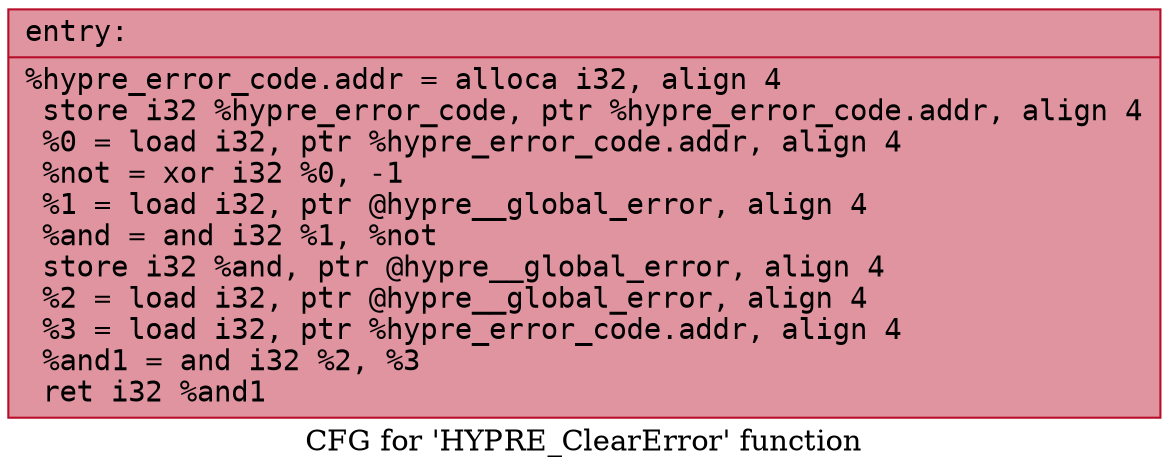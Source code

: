 digraph "CFG for 'HYPRE_ClearError' function" {
	label="CFG for 'HYPRE_ClearError' function";

	Node0x5645847adcc0 [shape=record,color="#b70d28ff", style=filled, fillcolor="#b70d2870" fontname="Courier",label="{entry:\l|  %hypre_error_code.addr = alloca i32, align 4\l  store i32 %hypre_error_code, ptr %hypre_error_code.addr, align 4\l  %0 = load i32, ptr %hypre_error_code.addr, align 4\l  %not = xor i32 %0, -1\l  %1 = load i32, ptr @hypre__global_error, align 4\l  %and = and i32 %1, %not\l  store i32 %and, ptr @hypre__global_error, align 4\l  %2 = load i32, ptr @hypre__global_error, align 4\l  %3 = load i32, ptr %hypre_error_code.addr, align 4\l  %and1 = and i32 %2, %3\l  ret i32 %and1\l}"];
}
